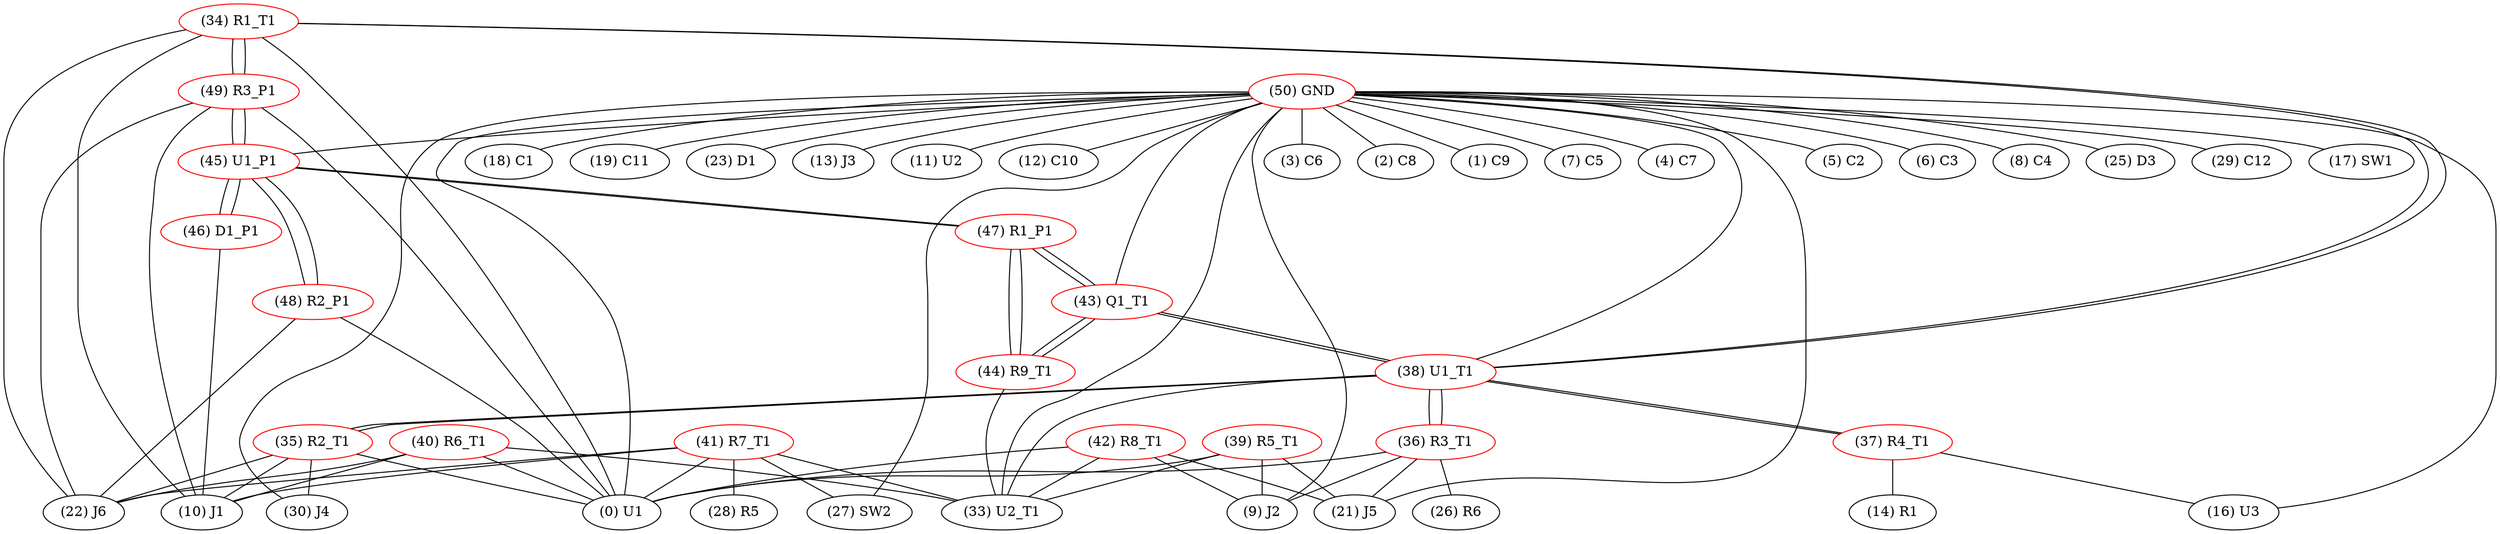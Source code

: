 graph {
	34 [label="(34) R1_T1" color=red]
	0 [label="(0) U1"]
	22 [label="(22) J6"]
	10 [label="(10) J1"]
	49 [label="(49) R3_P1"]
	38 [label="(38) U1_T1"]
	35 [label="(35) R2_T1" color=red]
	0 [label="(0) U1"]
	22 [label="(22) J6"]
	30 [label="(30) J4"]
	10 [label="(10) J1"]
	38 [label="(38) U1_T1"]
	36 [label="(36) R3_T1" color=red]
	9 [label="(9) J2"]
	0 [label="(0) U1"]
	21 [label="(21) J5"]
	26 [label="(26) R6"]
	38 [label="(38) U1_T1"]
	37 [label="(37) R4_T1" color=red]
	16 [label="(16) U3"]
	14 [label="(14) R1"]
	38 [label="(38) U1_T1"]
	38 [label="(38) U1_T1" color=red]
	33 [label="(33) U2_T1"]
	36 [label="(36) R3_T1"]
	35 [label="(35) R2_T1"]
	34 [label="(34) R1_T1"]
	43 [label="(43) Q1_T1"]
	37 [label="(37) R4_T1"]
	39 [label="(39) R5_T1" color=red]
	21 [label="(21) J5"]
	9 [label="(9) J2"]
	0 [label="(0) U1"]
	33 [label="(33) U2_T1"]
	40 [label="(40) R6_T1" color=red]
	0 [label="(0) U1"]
	22 [label="(22) J6"]
	10 [label="(10) J1"]
	33 [label="(33) U2_T1"]
	41 [label="(41) R7_T1" color=red]
	10 [label="(10) J1"]
	28 [label="(28) R5"]
	0 [label="(0) U1"]
	22 [label="(22) J6"]
	27 [label="(27) SW2"]
	33 [label="(33) U2_T1"]
	42 [label="(42) R8_T1" color=red]
	9 [label="(9) J2"]
	21 [label="(21) J5"]
	0 [label="(0) U1"]
	33 [label="(33) U2_T1"]
	43 [label="(43) Q1_T1" color=red]
	38 [label="(38) U1_T1"]
	47 [label="(47) R1_P1"]
	44 [label="(44) R9_T1"]
	44 [label="(44) R9_T1" color=red]
	33 [label="(33) U2_T1"]
	47 [label="(47) R1_P1"]
	43 [label="(43) Q1_T1"]
	45 [label="(45) U1_P1" color=red]
	46 [label="(46) D1_P1"]
	48 [label="(48) R2_P1"]
	49 [label="(49) R3_P1"]
	47 [label="(47) R1_P1"]
	46 [label="(46) D1_P1" color=red]
	10 [label="(10) J1"]
	45 [label="(45) U1_P1"]
	47 [label="(47) R1_P1" color=red]
	44 [label="(44) R9_T1"]
	43 [label="(43) Q1_T1"]
	45 [label="(45) U1_P1"]
	48 [label="(48) R2_P1" color=red]
	22 [label="(22) J6"]
	0 [label="(0) U1"]
	45 [label="(45) U1_P1"]
	49 [label="(49) R3_P1" color=red]
	0 [label="(0) U1"]
	22 [label="(22) J6"]
	10 [label="(10) J1"]
	34 [label="(34) R1_T1"]
	45 [label="(45) U1_P1"]
	50 [label="(50) GND" color=red]
	3 [label="(3) C6"]
	2 [label="(2) C8"]
	1 [label="(1) C9"]
	21 [label="(21) J5"]
	7 [label="(7) C5"]
	0 [label="(0) U1"]
	4 [label="(4) C7"]
	5 [label="(5) C2"]
	6 [label="(6) C3"]
	8 [label="(8) C4"]
	25 [label="(25) D3"]
	29 [label="(29) C12"]
	30 [label="(30) J4"]
	17 [label="(17) SW1"]
	18 [label="(18) C1"]
	19 [label="(19) C11"]
	9 [label="(9) J2"]
	27 [label="(27) SW2"]
	23 [label="(23) D1"]
	13 [label="(13) J3"]
	11 [label="(11) U2"]
	16 [label="(16) U3"]
	12 [label="(12) C10"]
	38 [label="(38) U1_T1"]
	33 [label="(33) U2_T1"]
	43 [label="(43) Q1_T1"]
	45 [label="(45) U1_P1"]
	34 -- 0
	34 -- 22
	34 -- 10
	34 -- 49
	34 -- 38
	35 -- 0
	35 -- 22
	35 -- 30
	35 -- 10
	35 -- 38
	36 -- 9
	36 -- 0
	36 -- 21
	36 -- 26
	36 -- 38
	37 -- 16
	37 -- 14
	37 -- 38
	38 -- 33
	38 -- 36
	38 -- 35
	38 -- 34
	38 -- 43
	38 -- 37
	39 -- 21
	39 -- 9
	39 -- 0
	39 -- 33
	40 -- 0
	40 -- 22
	40 -- 10
	40 -- 33
	41 -- 10
	41 -- 28
	41 -- 0
	41 -- 22
	41 -- 27
	41 -- 33
	42 -- 9
	42 -- 21
	42 -- 0
	42 -- 33
	43 -- 38
	43 -- 47
	43 -- 44
	44 -- 33
	44 -- 47
	44 -- 43
	45 -- 46
	45 -- 48
	45 -- 49
	45 -- 47
	46 -- 10
	46 -- 45
	47 -- 44
	47 -- 43
	47 -- 45
	48 -- 22
	48 -- 0
	48 -- 45
	49 -- 0
	49 -- 22
	49 -- 10
	49 -- 34
	49 -- 45
	50 -- 3
	50 -- 2
	50 -- 1
	50 -- 21
	50 -- 7
	50 -- 0
	50 -- 4
	50 -- 5
	50 -- 6
	50 -- 8
	50 -- 25
	50 -- 29
	50 -- 30
	50 -- 17
	50 -- 18
	50 -- 19
	50 -- 9
	50 -- 27
	50 -- 23
	50 -- 13
	50 -- 11
	50 -- 16
	50 -- 12
	50 -- 38
	50 -- 33
	50 -- 43
	50 -- 45
}